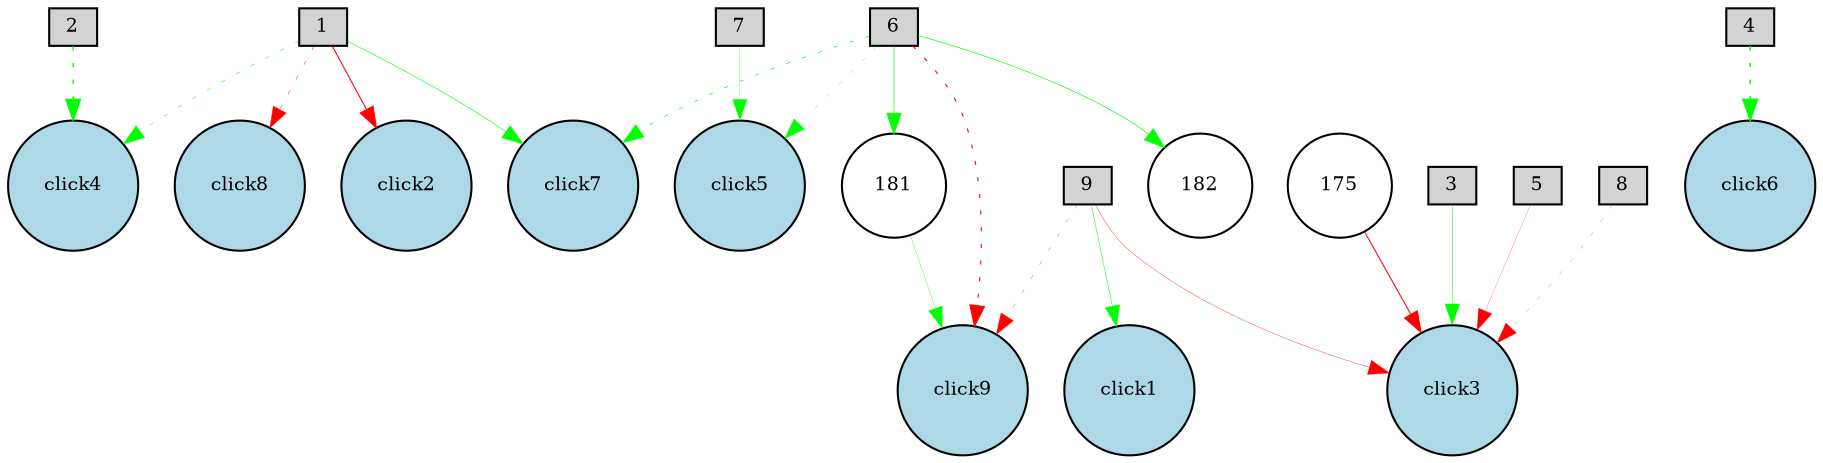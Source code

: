 digraph {
	node [fontsize=9 height=0.2 shape=circle width=0.2]
	1 [fillcolor=lightgray shape=box style=filled]
	2 [fillcolor=lightgray shape=box style=filled]
	3 [fillcolor=lightgray shape=box style=filled]
	4 [fillcolor=lightgray shape=box style=filled]
	5 [fillcolor=lightgray shape=box style=filled]
	6 [fillcolor=lightgray shape=box style=filled]
	7 [fillcolor=lightgray shape=box style=filled]
	8 [fillcolor=lightgray shape=box style=filled]
	9 [fillcolor=lightgray shape=box style=filled]
	click1 [fillcolor=lightblue style=filled]
	click2 [fillcolor=lightblue style=filled]
	click3 [fillcolor=lightblue style=filled]
	click4 [fillcolor=lightblue style=filled]
	click5 [fillcolor=lightblue style=filled]
	click6 [fillcolor=lightblue style=filled]
	click7 [fillcolor=lightblue style=filled]
	click8 [fillcolor=lightblue style=filled]
	click9 [fillcolor=lightblue style=filled]
	175 [fillcolor=white style=filled]
	181 [fillcolor=white style=filled]
	182 [fillcolor=white style=filled]
	1 -> click2 [color=red penwidth=0.4988316075749757 style=solid]
	1 -> click4 [color=green penwidth=0.23607227165807432 style=dotted]
	1 -> click8 [color=red penwidth=0.20773275579634665 style=dotted]
	2 -> click4 [color=green penwidth=0.648043353233123 style=dotted]
	3 -> click3 [color=green penwidth=0.23624753255249661 style=solid]
	4 -> click6 [color=green penwidth=0.7193095074884382 style=dotted]
	5 -> click3 [color=red penwidth=0.10521296400984091 style=solid]
	6 -> click5 [color=green penwidth=0.1399741840117257 style=dotted]
	6 -> click7 [color=green penwidth=0.3423793609062099 style=dotted]
	8 -> click3 [color=red penwidth=0.11132706968492483 style=dotted]
	9 -> click9 [color=red penwidth=0.14876831676138552 style=dotted]
	7 -> click5 [color=green penwidth=0.11725526439710948 style=solid]
	1 -> click7 [color=green penwidth=0.29704907597313723 style=solid]
	9 -> click3 [color=red penwidth=0.16707531443460744 style=solid]
	175 -> click3 [color=red penwidth=0.4975108887375016 style=solid]
	6 -> click9 [color=red penwidth=0.5250406436634283 style=dotted]
	6 -> 181 [color=green penwidth=0.332853203152159 style=solid]
	181 -> click9 [color=green penwidth=0.16377586708358433 style=solid]
	9 -> click1 [color=green penwidth=0.23377138083892834 style=solid]
	6 -> 182 [color=green penwidth=0.3232804266132251 style=solid]
}
